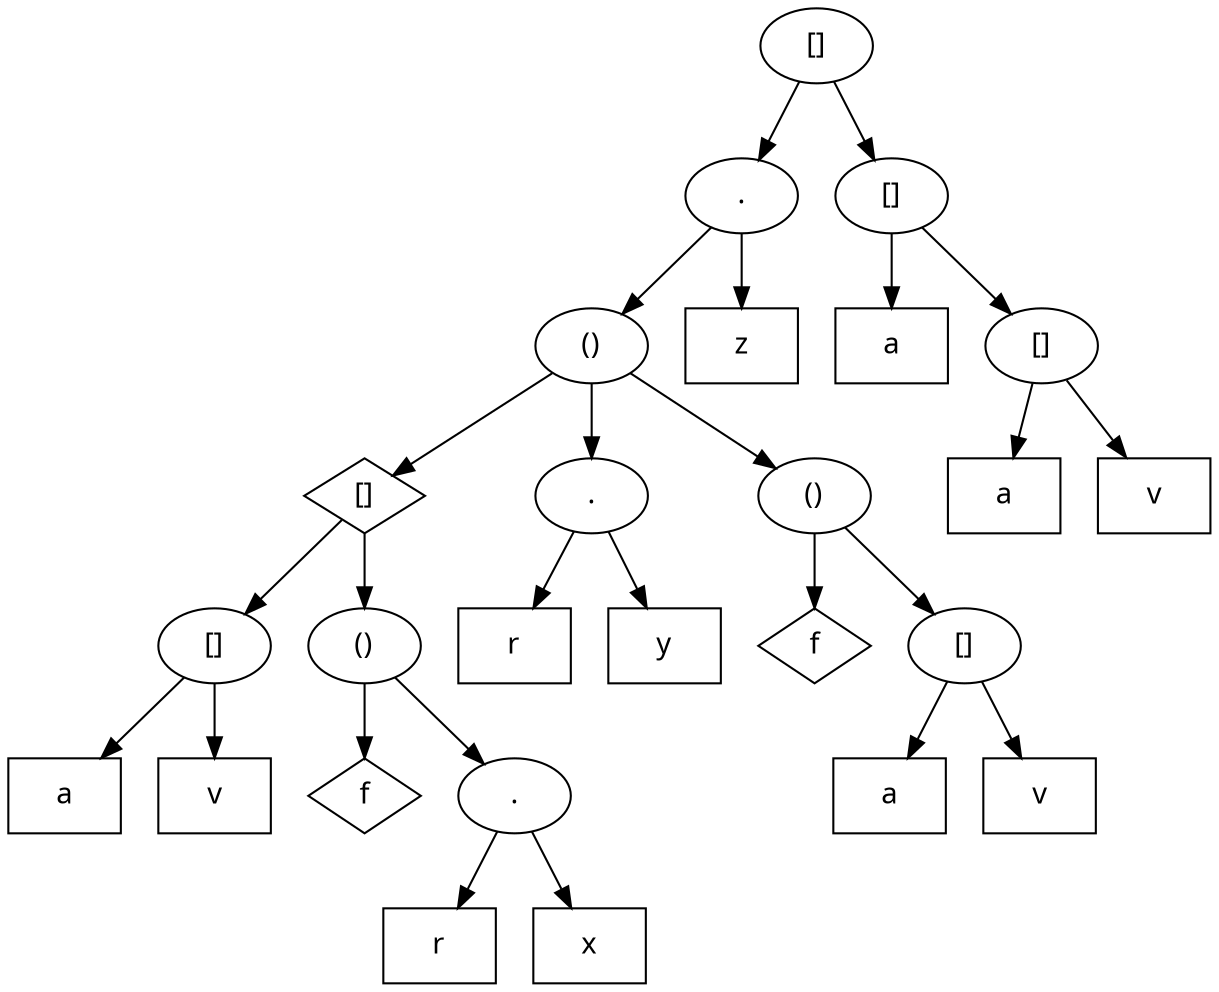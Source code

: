 digraph G {
	node [label="\N"];
	graph [bb="0,0,577,468"];
	{
		graph [bb=""];
		0 [label="[]", fontname=Verdana, shape=ellipse, pos="388,450", width="0.75", height="0.5"];
		1 [label=".", fontname=Verdana, shape=ellipse, pos="352,378", width="0.75", height="0.5"];
		2 [label="[]", fontname=Verdana, shape=ellipse, pos="424,378", width="0.75", height="0.5"];
		3 [label="()", fontname=Verdana, shape=ellipse, pos="280,306", width="0.75", height="0.5"];
		4 [label=z, fontname=Verdana, shape=box, pos="352,306", width="0.75", height="0.5"];
		5 [label="[]", fontname=Verdana, shape=diamond, pos="171,234", width="0.80556", height="0.5"];
		6 [label=".", fontname=Verdana, shape=ellipse, pos="280,234", width="0.75", height="0.5"];
		7 [label="()", fontname=Verdana, shape=ellipse, pos="387,234", width="0.75", height="0.5"];
		8 [label="[]", fontname=Verdana, shape=ellipse, pos="99,162", width="0.75", height="0.5"];
		9 [label="()", fontname=Verdana, shape=ellipse, pos="171,162", width="0.75", height="0.5"];
		10 [label=a, fontname=Verdana, shape=box, pos="27,90", width="0.75", height="0.5"];
		11 [label=v, fontname=Verdana, shape=box, pos="99,90", width="0.75", height="0.5"];
		12 [label=f, fontname=Verdana, shape=diamond, pos="171,90", width="0.75", height="0.5"];
		13 [label=".", fontname=Verdana, shape=ellipse, pos="243,90", width="0.75", height="0.5"];
		14 [label=r, fontname=Verdana, shape=box, pos="207,18", width="0.75", height="0.5"];
		15 [label=x, fontname=Verdana, shape=box, pos="279,18", width="0.75", height="0.5"];
		16 [label=r, fontname=Verdana, shape=box, pos="243,162", width="0.75", height="0.5"];
		17 [label=y, fontname=Verdana, shape=box, pos="315,162", width="0.75", height="0.5"];
		18 [label=f, fontname=Verdana, shape=diamond, pos="387,162", width="0.75", height="0.5"];
		19 [label="[]", fontname=Verdana, shape=ellipse, pos="459,162", width="0.75", height="0.5"];
		20 [label=a, fontname=Verdana, shape=box, pos="423,90", width="0.75", height="0.5"];
		21 [label=v, fontname=Verdana, shape=box, pos="495,90", width="0.75", height="0.5"];
		22 [label=a, fontname=Verdana, shape=box, pos="424,306", width="0.75", height="0.5"];
		23 [label="[]", fontname=Verdana, shape=ellipse, pos="496,306", width="0.75", height="0.5"];
		24 [label=a, fontname=Verdana, shape=box, pos="478,234", width="0.75", height="0.5"];
		25 [label=v, fontname=Verdana, shape=box, pos="550,234", width="0.75", height="0.5"];
		0 -> 1 [pos="e,360.63,395.27 379.29,432.57 375.04,424.08 369.85,413.69 365.13,404.27"];
		0 -> 2 [pos="e,415.37,395.27 396.71,432.57 400.96,424.08 406.15,413.69 410.87,404.27"];
		1 -> 3 [pos="e,295.25,321.25 336.73,362.73 326.8,352.8 313.68,339.68 302.56,328.56"];
		1 -> 4 [pos="e,352,324.41 352,359.83 352,352.13 352,342.97 352,334.42"];
		3 -> 5 [pos="e,185.19,243.37 260.76,293.29 242,280.9 213.47,262.05 193.63,248.95"];
		3 -> 6 [pos="e,280,252.41 280,287.83 280,280.13 280,270.97 280,262.42"];
		3 -> 7 [pos="e,367.68,247 299.13,293.13 315.84,281.88 340.31,265.42 359.18,252.72"];
		5 -> 8 [pos="e,114.18,177.18 159.75,222.75 149.5,212.5 134.06,197.06 121.32,184.32"];
		5 -> 9 [pos="e,171,180.41 171,215.83 171,208.13 171,198.97 171,190.42"];
		8 -> 10 [pos="e,45.047,108.05 83.731,146.73 74.629,137.63 62.846,125.85 52.379,115.38"];
		8 -> 11 [pos="e,99,108.41 99,143.83 99,136.13 99,126.97 99,118.42"];
		9 -> 12 [pos="e,171,108.41 171,143.83 171,136.13 171,126.97 171,118.42"];
		9 -> 13 [pos="e,227.75,105.25 186.27,146.73 196.2,136.8 209.32,123.68 220.44,112.56"];
		13 -> 14 [pos="e,216.01,36.021 234.29,72.571 230.18,64.354 225.18,54.361 220.59,45.182"];
		13 -> 15 [pos="e,269.99,36.021 251.71,72.571 255.82,64.354 260.82,54.361 265.41,45.182"];
		6 -> 16 [pos="e,252.35,180.2 271.23,216.94 266.97,208.64 261.74,198.47 256.95,189.14"];
		6 -> 17 [pos="e,306.24,180.02 288.47,216.57 292.47,208.35 297.32,198.36 301.79,189.18"];
		7 -> 18 [pos="e,387,180.41 387,215.83 387,208.13 387,198.97 387,190.42"];
		7 -> 19 [pos="e,443.75,177.25 402.27,218.73 412.2,208.8 425.32,195.68 436.44,184.56"];
		19 -> 20 [pos="e,432.01,108.02 450.29,144.57 446.18,136.35 441.18,126.36 436.59,117.18"];
		19 -> 21 [pos="e,485.99,108.02 467.71,144.57 471.82,136.35 476.82,126.36 481.41,117.18"];
		2 -> 22 [pos="e,424,324.41 424,359.83 424,352.13 424,342.97 424,334.42"];
		2 -> 23 [pos="e,480.75,321.25 439.27,362.73 449.2,352.8 462.32,339.68 473.44,328.56"];
		23 -> 24 [pos="e,482.52,252.09 491.55,288.2 489.58,280.3 487.2,270.81 485,262"];
		23 -> 25 [pos="e,536.47,252.04 508.25,289.66 514.75,281 522.89,270.14 530.26,260.32"];
	}
}
